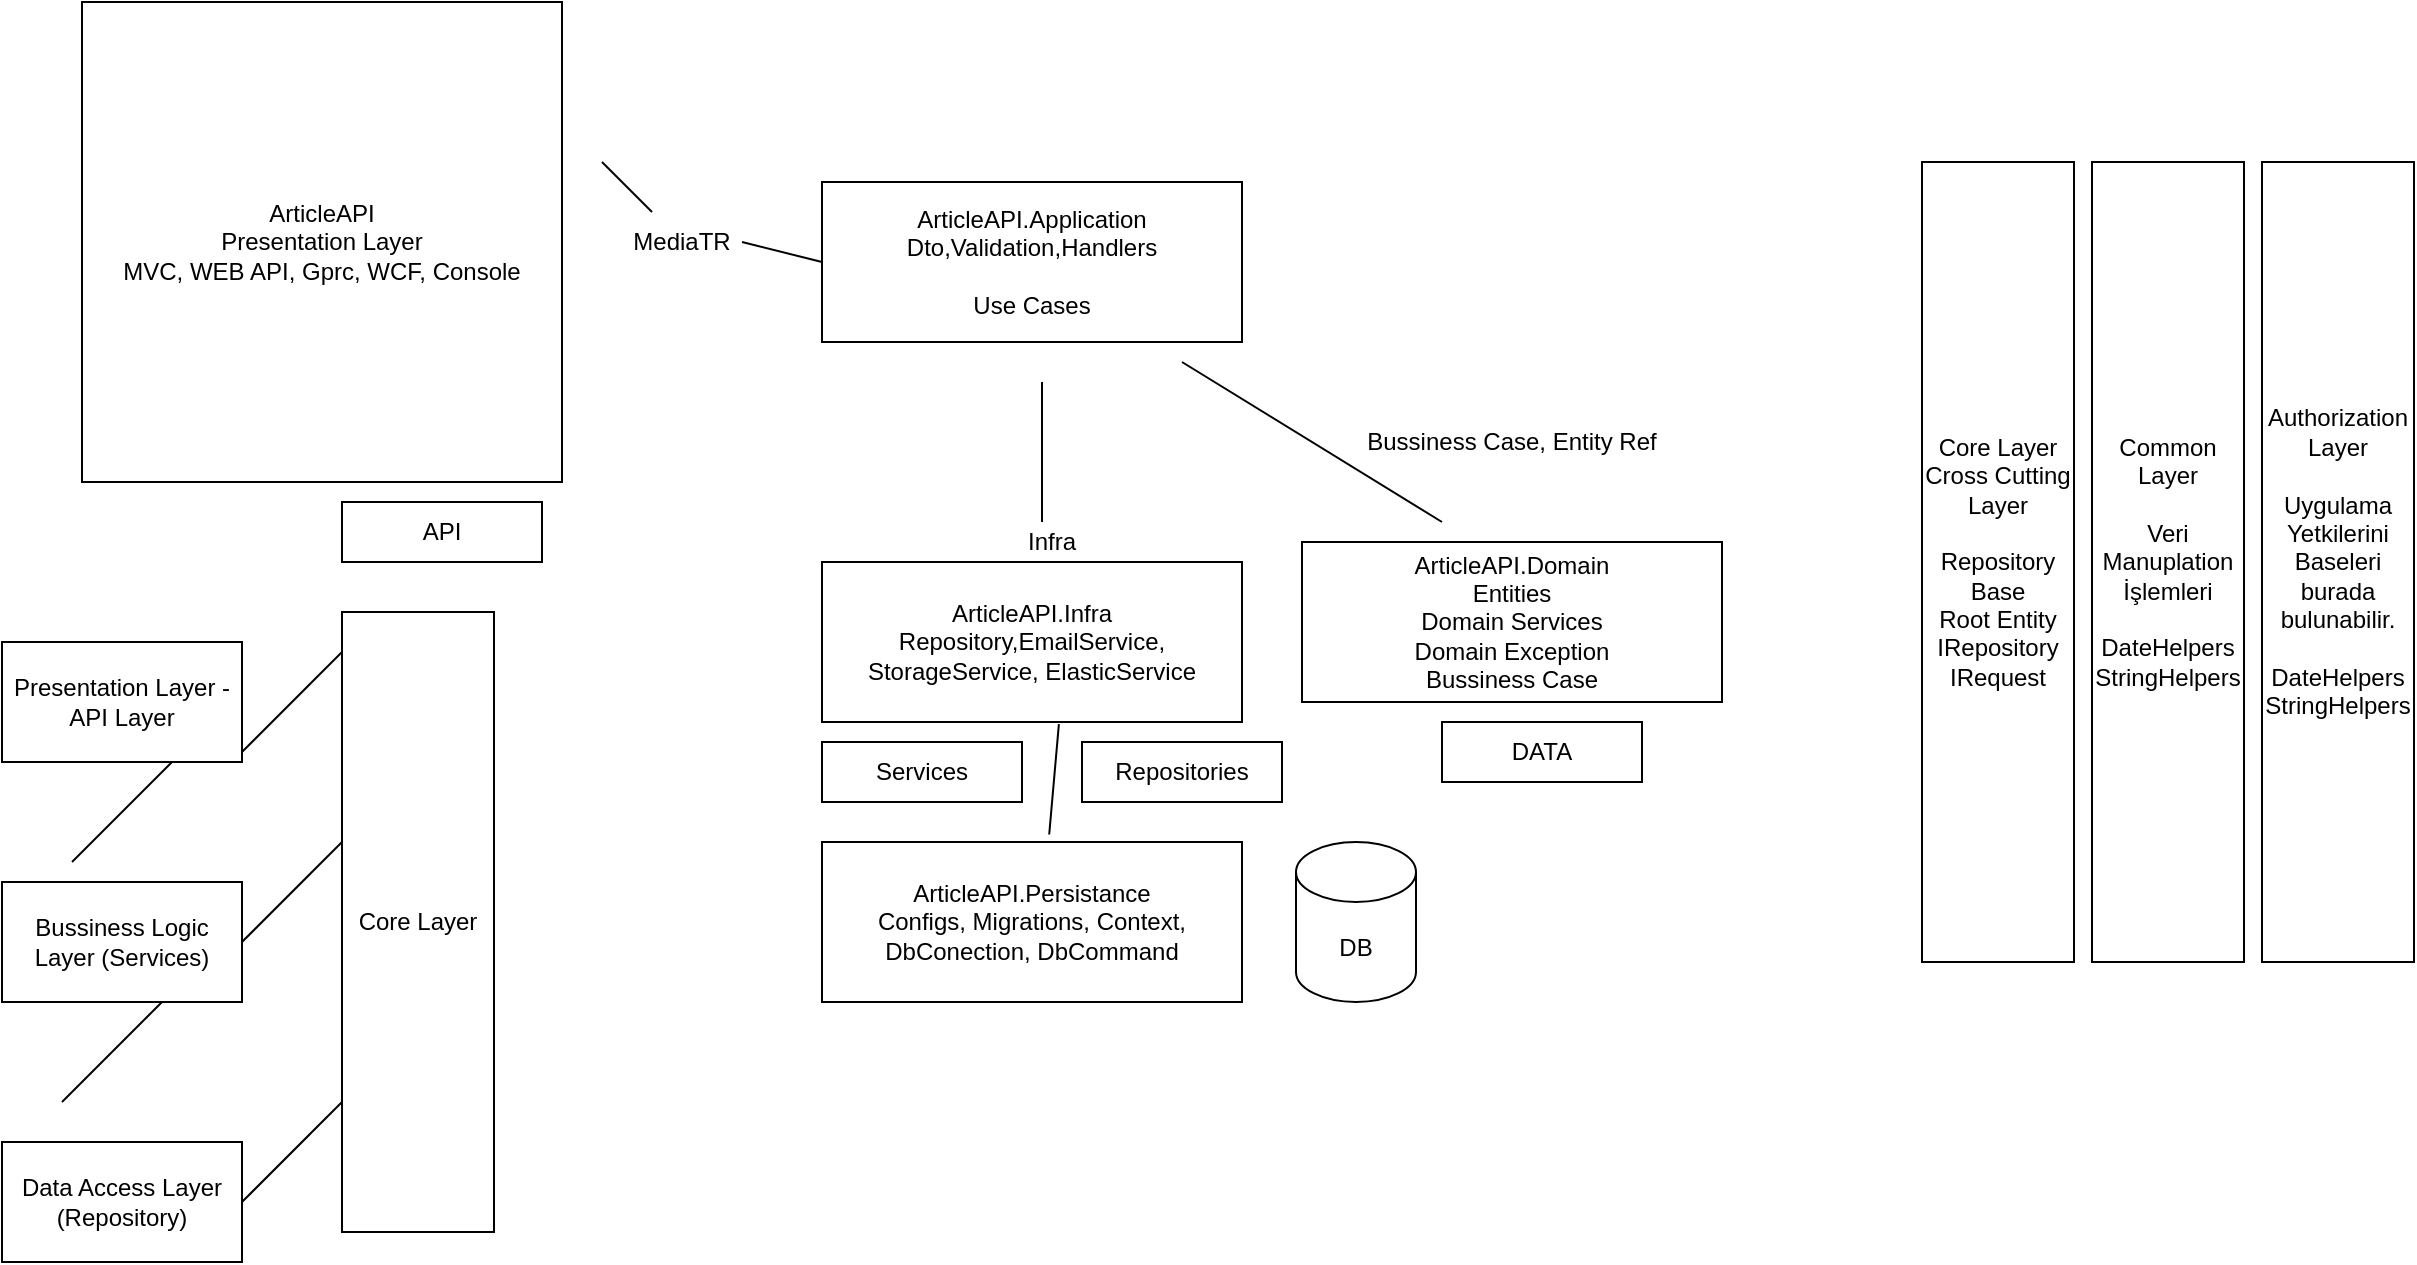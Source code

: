 <mxfile version="21.3.8" type="device">
  <diagram name="Sayfa -1" id="xmJuOyD6b71XNQbo8g8n">
    <mxGraphModel dx="1290" dy="581" grid="1" gridSize="10" guides="1" tooltips="1" connect="1" arrows="1" fold="1" page="1" pageScale="1" pageWidth="827" pageHeight="1169" math="0" shadow="0">
      <root>
        <mxCell id="0" />
        <mxCell id="1" parent="0" />
        <mxCell id="FU0tGcsPPmCCPcC8ONBr-1" value="ArticleAPI&lt;br&gt;Presentation Layer&lt;br&gt;MVC, WEB API, Gprc, WCF, Console" style="whiteSpace=wrap;html=1;aspect=fixed;" vertex="1" parent="1">
          <mxGeometry x="160" y="60" width="240" height="240" as="geometry" />
        </mxCell>
        <mxCell id="FU0tGcsPPmCCPcC8ONBr-2" value="ArticleAPI.Domain&lt;br&gt;Entities&lt;br&gt;Domain Services&lt;br&gt;Domain Exception&lt;br&gt;Bussiness Case" style="rounded=0;whiteSpace=wrap;html=1;" vertex="1" parent="1">
          <mxGeometry x="770" y="330" width="210" height="80" as="geometry" />
        </mxCell>
        <mxCell id="FU0tGcsPPmCCPcC8ONBr-3" value="ArticleAPI.Application&lt;br&gt;Dto,Validation,Handlers&lt;br&gt;&lt;br&gt;Use Cases" style="rounded=0;whiteSpace=wrap;html=1;" vertex="1" parent="1">
          <mxGeometry x="530" y="150" width="210" height="80" as="geometry" />
        </mxCell>
        <mxCell id="FU0tGcsPPmCCPcC8ONBr-4" value="ArticleAPI.Persistance&lt;br&gt;Configs, Migrations, Context, DbConection, DbCommand" style="rounded=0;whiteSpace=wrap;html=1;" vertex="1" parent="1">
          <mxGeometry x="530" y="480" width="210" height="80" as="geometry" />
        </mxCell>
        <mxCell id="FU0tGcsPPmCCPcC8ONBr-5" value="ArticleAPI.Infra&lt;br&gt;Repository,EmailService, StorageService, ElasticService&lt;br&gt;" style="rounded=0;whiteSpace=wrap;html=1;" vertex="1" parent="1">
          <mxGeometry x="530" y="340" width="210" height="80" as="geometry" />
        </mxCell>
        <mxCell id="FU0tGcsPPmCCPcC8ONBr-8" value="" style="endArrow=none;html=1;rounded=0;" edge="1" parent="1" target="FU0tGcsPPmCCPcC8ONBr-9">
          <mxGeometry width="50" height="50" relative="1" as="geometry">
            <mxPoint x="420" y="140" as="sourcePoint" />
            <mxPoint x="500" y="190" as="targetPoint" />
          </mxGeometry>
        </mxCell>
        <mxCell id="FU0tGcsPPmCCPcC8ONBr-9" value="MediaTR" style="text;html=1;strokeColor=none;fillColor=none;align=center;verticalAlign=middle;whiteSpace=wrap;rounded=0;" vertex="1" parent="1">
          <mxGeometry x="430" y="165" width="60" height="30" as="geometry" />
        </mxCell>
        <mxCell id="FU0tGcsPPmCCPcC8ONBr-10" value="" style="endArrow=none;html=1;rounded=0;exitX=0;exitY=0.5;exitDx=0;exitDy=0;entryX=1;entryY=0.5;entryDx=0;entryDy=0;" edge="1" parent="1" source="FU0tGcsPPmCCPcC8ONBr-3" target="FU0tGcsPPmCCPcC8ONBr-9">
          <mxGeometry width="50" height="50" relative="1" as="geometry">
            <mxPoint x="390" y="330" as="sourcePoint" />
            <mxPoint x="440" y="280" as="targetPoint" />
          </mxGeometry>
        </mxCell>
        <mxCell id="FU0tGcsPPmCCPcC8ONBr-11" value="" style="endArrow=none;html=1;rounded=0;" edge="1" parent="1">
          <mxGeometry width="50" height="50" relative="1" as="geometry">
            <mxPoint x="840" y="320" as="sourcePoint" />
            <mxPoint x="710" y="240" as="targetPoint" />
          </mxGeometry>
        </mxCell>
        <mxCell id="FU0tGcsPPmCCPcC8ONBr-13" value="" style="endArrow=none;html=1;rounded=0;" edge="1" parent="1">
          <mxGeometry width="50" height="50" relative="1" as="geometry">
            <mxPoint x="640" y="320" as="sourcePoint" />
            <mxPoint x="640" y="250" as="targetPoint" />
          </mxGeometry>
        </mxCell>
        <mxCell id="FU0tGcsPPmCCPcC8ONBr-14" value="Bussiness Case, Entity Ref" style="text;html=1;strokeColor=none;fillColor=none;align=center;verticalAlign=middle;whiteSpace=wrap;rounded=0;" vertex="1" parent="1">
          <mxGeometry x="800" y="260" width="150" height="40" as="geometry" />
        </mxCell>
        <mxCell id="FU0tGcsPPmCCPcC8ONBr-16" value="Infra" style="text;html=1;strokeColor=none;fillColor=none;align=center;verticalAlign=middle;whiteSpace=wrap;rounded=0;" vertex="1" parent="1">
          <mxGeometry x="570" y="310" width="150" height="40" as="geometry" />
        </mxCell>
        <mxCell id="FU0tGcsPPmCCPcC8ONBr-18" value="" style="endArrow=none;html=1;rounded=0;entryX=0.564;entryY=1.013;entryDx=0;entryDy=0;entryPerimeter=0;exitX=0.541;exitY=-0.047;exitDx=0;exitDy=0;exitPerimeter=0;" edge="1" parent="1" source="FU0tGcsPPmCCPcC8ONBr-4" target="FU0tGcsPPmCCPcC8ONBr-5">
          <mxGeometry width="50" height="50" relative="1" as="geometry">
            <mxPoint x="610" y="470" as="sourcePoint" />
            <mxPoint x="660" y="420" as="targetPoint" />
          </mxGeometry>
        </mxCell>
        <mxCell id="FU0tGcsPPmCCPcC8ONBr-19" value="DB" style="shape=cylinder3;whiteSpace=wrap;html=1;boundedLbl=1;backgroundOutline=1;size=15;" vertex="1" parent="1">
          <mxGeometry x="767" y="480" width="60" height="80" as="geometry" />
        </mxCell>
        <mxCell id="FU0tGcsPPmCCPcC8ONBr-20" value="DATA" style="rounded=0;whiteSpace=wrap;html=1;" vertex="1" parent="1">
          <mxGeometry x="840" y="420" width="100" height="30" as="geometry" />
        </mxCell>
        <mxCell id="FU0tGcsPPmCCPcC8ONBr-21" value="Services" style="rounded=0;whiteSpace=wrap;html=1;" vertex="1" parent="1">
          <mxGeometry x="530" y="430" width="100" height="30" as="geometry" />
        </mxCell>
        <mxCell id="FU0tGcsPPmCCPcC8ONBr-22" value="API" style="rounded=0;whiteSpace=wrap;html=1;" vertex="1" parent="1">
          <mxGeometry x="290" y="310" width="100" height="30" as="geometry" />
        </mxCell>
        <mxCell id="FU0tGcsPPmCCPcC8ONBr-23" value="Presentation Layer - API Layer" style="rounded=0;whiteSpace=wrap;html=1;" vertex="1" parent="1">
          <mxGeometry x="120" y="380" width="120" height="60" as="geometry" />
        </mxCell>
        <mxCell id="FU0tGcsPPmCCPcC8ONBr-24" value="Bussiness Logic Layer (Services)" style="rounded=0;whiteSpace=wrap;html=1;" vertex="1" parent="1">
          <mxGeometry x="120" y="500" width="120" height="60" as="geometry" />
        </mxCell>
        <mxCell id="FU0tGcsPPmCCPcC8ONBr-25" value="Data Access Layer (Repository)" style="rounded=0;whiteSpace=wrap;html=1;" vertex="1" parent="1">
          <mxGeometry x="120" y="630" width="120" height="60" as="geometry" />
        </mxCell>
        <mxCell id="FU0tGcsPPmCCPcC8ONBr-26" value="Repositories" style="rounded=0;whiteSpace=wrap;html=1;" vertex="1" parent="1">
          <mxGeometry x="660" y="430" width="100" height="30" as="geometry" />
        </mxCell>
        <mxCell id="FU0tGcsPPmCCPcC8ONBr-27" value="" style="endArrow=none;html=1;rounded=0;" edge="1" parent="1">
          <mxGeometry width="50" height="50" relative="1" as="geometry">
            <mxPoint x="155" y="490" as="sourcePoint" />
            <mxPoint x="205" y="440" as="targetPoint" />
          </mxGeometry>
        </mxCell>
        <mxCell id="FU0tGcsPPmCCPcC8ONBr-28" value="" style="endArrow=none;html=1;rounded=0;" edge="1" parent="1">
          <mxGeometry width="50" height="50" relative="1" as="geometry">
            <mxPoint x="150" y="610" as="sourcePoint" />
            <mxPoint x="200" y="560" as="targetPoint" />
          </mxGeometry>
        </mxCell>
        <mxCell id="FU0tGcsPPmCCPcC8ONBr-29" value="Core Layer" style="rounded=0;whiteSpace=wrap;html=1;" vertex="1" parent="1">
          <mxGeometry x="290" y="365" width="76" height="310" as="geometry" />
        </mxCell>
        <mxCell id="FU0tGcsPPmCCPcC8ONBr-30" value="" style="endArrow=none;html=1;rounded=0;" edge="1" parent="1">
          <mxGeometry width="50" height="50" relative="1" as="geometry">
            <mxPoint x="240" y="435" as="sourcePoint" />
            <mxPoint x="290" y="385" as="targetPoint" />
          </mxGeometry>
        </mxCell>
        <mxCell id="FU0tGcsPPmCCPcC8ONBr-31" value="" style="endArrow=none;html=1;rounded=0;" edge="1" parent="1">
          <mxGeometry width="50" height="50" relative="1" as="geometry">
            <mxPoint x="240" y="530" as="sourcePoint" />
            <mxPoint x="290" y="480" as="targetPoint" />
          </mxGeometry>
        </mxCell>
        <mxCell id="FU0tGcsPPmCCPcC8ONBr-32" value="" style="endArrow=none;html=1;rounded=0;" edge="1" parent="1">
          <mxGeometry width="50" height="50" relative="1" as="geometry">
            <mxPoint x="240" y="660" as="sourcePoint" />
            <mxPoint x="290" y="610" as="targetPoint" />
          </mxGeometry>
        </mxCell>
        <mxCell id="FU0tGcsPPmCCPcC8ONBr-33" value="Core Layer&lt;br&gt;Cross Cutting Layer&lt;br&gt;&lt;br&gt;Repository Base&lt;br&gt;Root Entity&lt;br&gt;IRepository&lt;br&gt;IRequest" style="rounded=0;whiteSpace=wrap;html=1;" vertex="1" parent="1">
          <mxGeometry x="1080" y="140" width="76" height="400" as="geometry" />
        </mxCell>
        <mxCell id="FU0tGcsPPmCCPcC8ONBr-34" value="Common Layer&lt;br&gt;&lt;br&gt;Veri Manuplation İşlemleri&lt;br&gt;&lt;br&gt;DateHelpers&lt;br&gt;StringHelpers&lt;br&gt;" style="rounded=0;whiteSpace=wrap;html=1;" vertex="1" parent="1">
          <mxGeometry x="1165" y="140" width="76" height="400" as="geometry" />
        </mxCell>
        <mxCell id="FU0tGcsPPmCCPcC8ONBr-35" value="Authorization Layer&lt;br&gt;&lt;br&gt;Uygulama Yetkilerini Baseleri burada bulunabilir.&lt;br&gt;&lt;br&gt;DateHelpers&lt;br&gt;StringHelpers" style="rounded=0;whiteSpace=wrap;html=1;" vertex="1" parent="1">
          <mxGeometry x="1250" y="140" width="76" height="400" as="geometry" />
        </mxCell>
      </root>
    </mxGraphModel>
  </diagram>
</mxfile>
